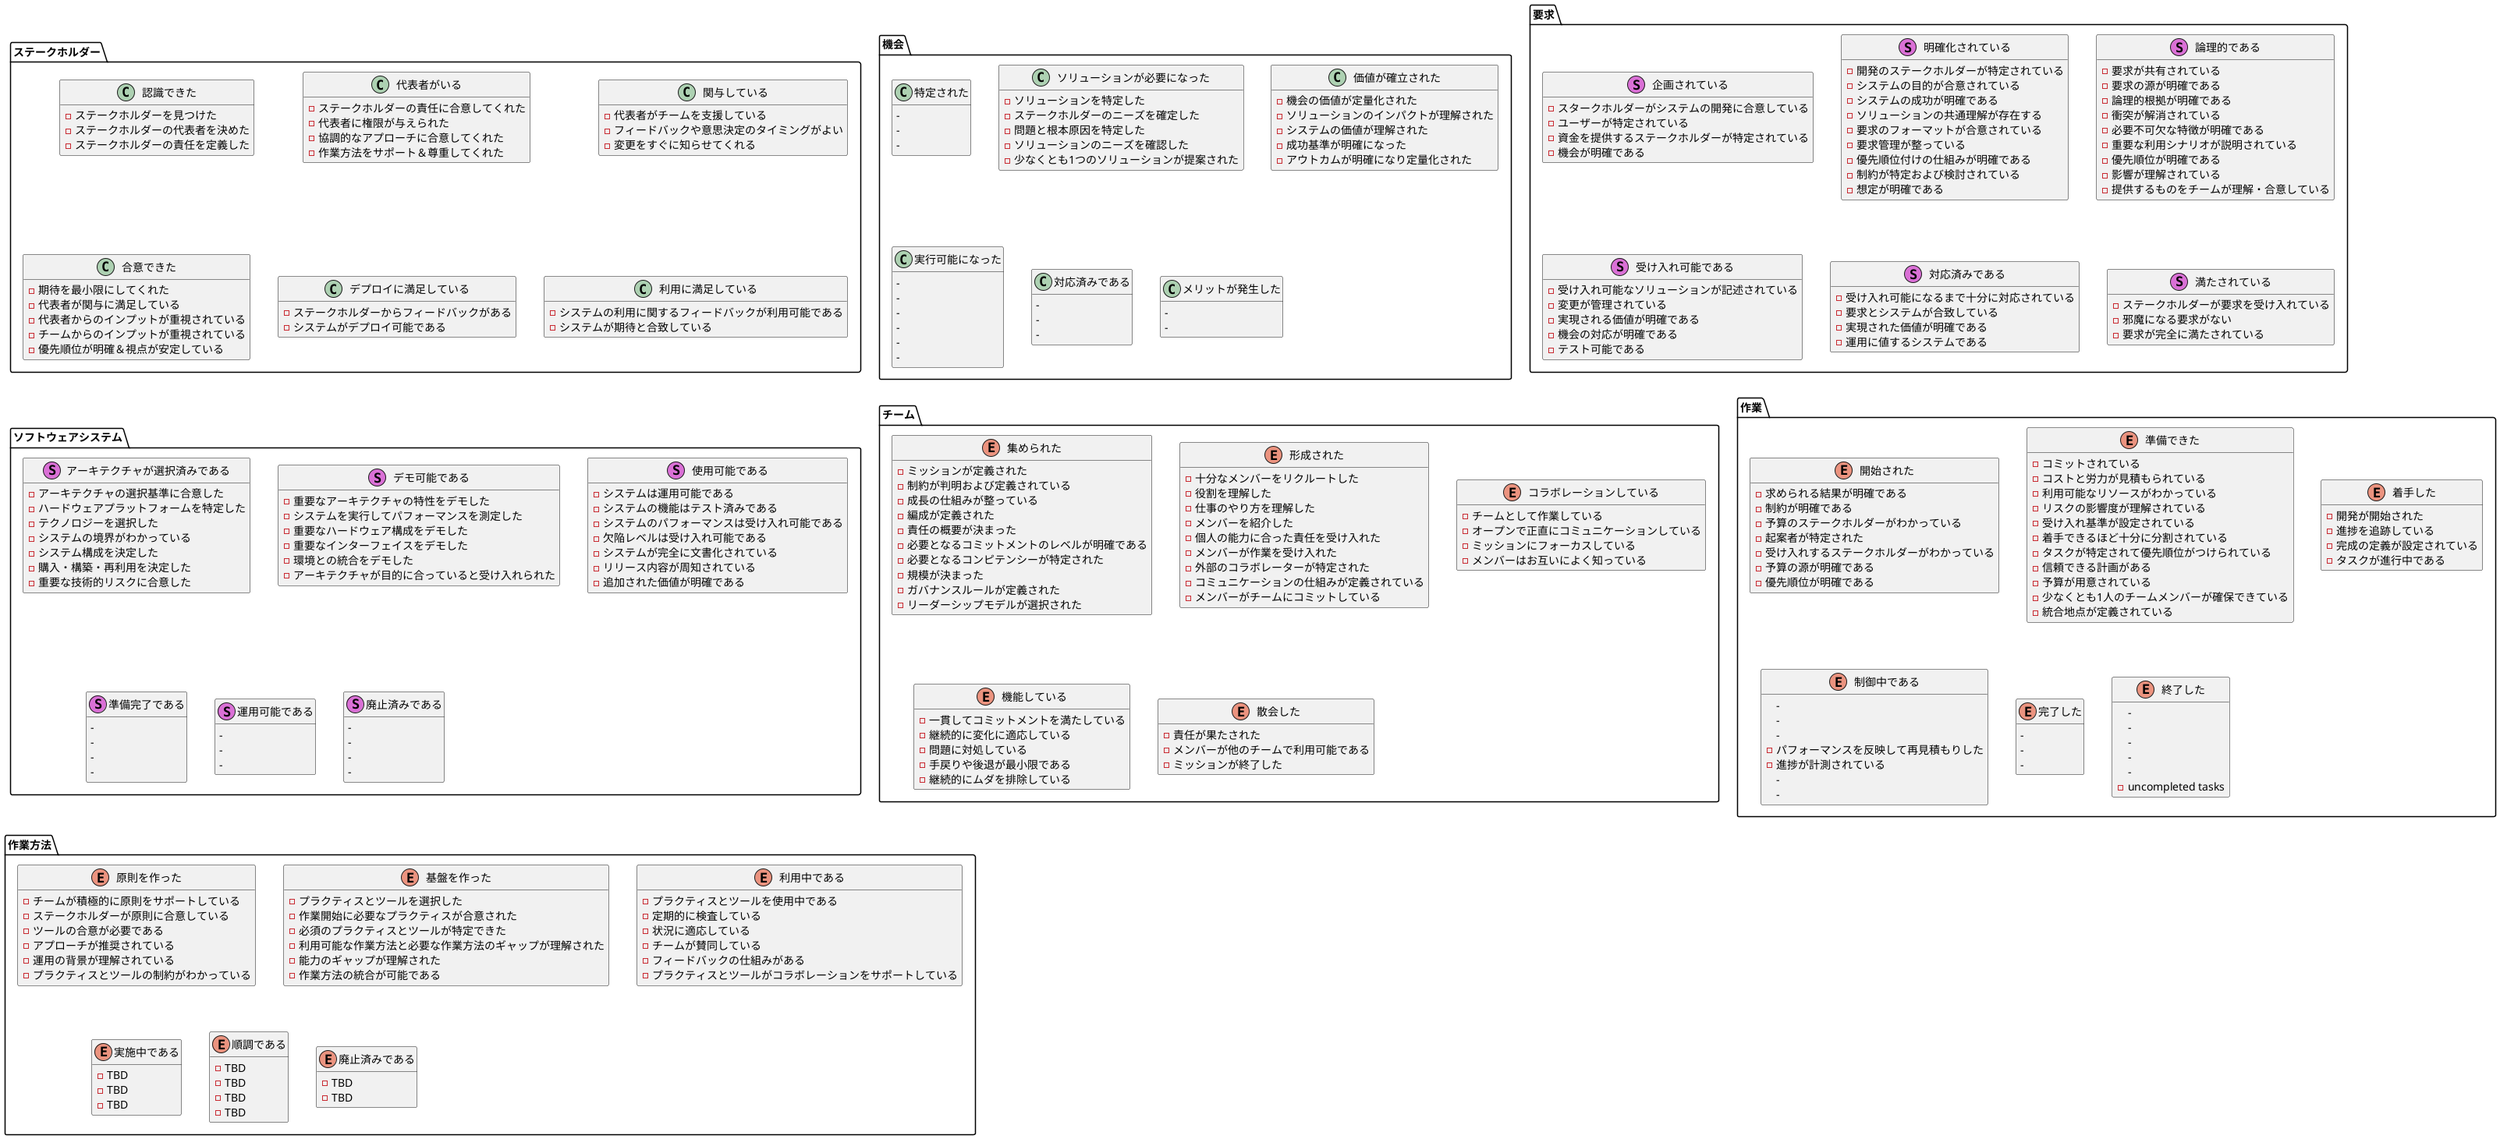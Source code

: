 @startuml
class ステークホルダー.認識できた  {
  -ステークホルダーを見つけた
  -ステークホルダーの代表者を決めた
  -ステークホルダーの責任を定義した
}
class ステークホルダー.代表者がいる  {
  -ステークホルダーの責任に合意してくれた
  -代表者に権限が与えられた
  -協調的なアプローチに合意してくれた
  -作業方法をサポート＆尊重してくれた
}
class ステークホルダー.関与している  {
  -代表者がチームを支援している
  -フィードバックや意思決定のタイミングがよい
  -変更をすぐに知らせてくれる
}
class ステークホルダー.合意できた  {
  -期待を最小限にしてくれた
  -代表者が関与に満足している
  -代表者からのインプットが重視されている
  -チームからのインプットが重視されている
  -優先順位が明確＆視点が安定している
}
class ステークホルダー.デプロイに満足している  {
  -ステークホルダーからフィードバックがある
  -システムがデプロイ可能である
}
class ステークホルダー.利用に満足している  {
  -システムの利用に関するフィードバックが利用可能である
  -システムが期待と合致している
}
class 機会.特定された  {
  -
  -
  -
}
class 機会.ソリューションが必要になった  {
  -ソリューションを特定した
  -ステークホルダーのニーズを確定した
  -問題と根本原因を特定した
  -ソリューションのニーズを確認した
  -少なくとも1つのソリューションが提案された
}
class 機会.価値が確立された  {
  -機会の価値が定量化された
  -ソリューションのインパクトが理解された
  -システムの価値が理解された
  -成功基準が明確になった
  -アウトカムが明確になり定量化された
}
class 機会.実行可能になった  {
  -
  -
  -
  -
  -
  -
}
class 機会.対応済みである  {
  -
  -
  -
}
class 機会.メリットが発生した  {
  -
  -
}
class 要求.企画されている << (S,orchid) >> {
  -スタークホルダーがシステムの開発に合意している
  -ユーザーが特定されている
  -資金を提供するステークホルダーが特定されている
  -機会が明確である
}
class 要求.明確化されている << (S,orchid) >> {
  -開発のステークホルダーが特定されている
  -システムの目的が合意されている
  -システムの成功が明確である
  -ソリューションの共通理解が存在する
  -要求のフォーマットが合意されている
  -要求管理が整っている
  -優先順位付けの仕組みが明確である
  -制約が特定および検討されている
  -想定が明確である
}
class 要求.論理的である << (S,orchid) >> {
  -要求が共有されている
  -要求の源が明確である
  -論理的根拠が明確である
  -衝突が解消されている
  -必要不可欠な特徴が明確である
  -重要な利用シナリオが説明されている
  -優先順位が明確である
  -影響が理解されている
  -提供するものをチームが理解・合意している
}
class 要求.受け入れ可能である << (S,orchid) >> {
  -受け入れ可能なソリューションが記述されている
  -変更が管理されている
  -実現される価値が明確である
  -機会の対応が明確である
  -テスト可能である
}
class 要求.対応済みである << (S,orchid) >> {
  -受け入れ可能になるまで十分に対応されている
  -要求とシステムが合致している
  -実現された価値が明確である
  -運用に値するシステムである
}
class 要求.満たされている << (S,orchid) >> {
  -ステークホルダーが要求を受け入れている
  -邪魔になる要求がない
  -要求が完全に満たされている
}
class ソフトウェアシステム.アーキテクチャが選択済みである << (S,orchid) >> {
  -アーキテクチャの選択基準に合意した
  -ハードウェアプラットフォームを特定した
  -テクノロジーを選択した
  -システムの境界がわかっている
  -システム構成を決定した
  -購入・構築・再利用を決定した
  -重要な技術的リスクに合意した
}
class ソフトウェアシステム.デモ可能である << (S,orchid) >> {
  -重要なアーキテクチャの特性をデモした
  -システムを実行してパフォーマンスを測定した
  -重要なハードウェア構成をデモした
  -重要なインターフェイスをデモした
  -環境との統合をデモした
  -アーキテクチャが目的に合っていると受け入れられた
}
class ソフトウェアシステム.使用可能である << (S,orchid) >> {
  -システムは運用可能である
  -システムの機能はテスト済みである
  -システムのパフォーマンスは受け入れ可能である
  -欠陥レベルは受け入れ可能である
  -システムが完全に文書化されている
  -リリース内容が周知されている
  -追加された価値が明確である
}
class ソフトウェアシステム.準備完了である << (S,orchid) >> {
  -
  -
  -
  -
}
class ソフトウェアシステム.運用可能である << (S,orchid) >> {
  -
  -
  -
}
class ソフトウェアシステム.廃止済みである << (S,orchid) >> {
  -
  -
  -
  -
}
enum チーム.集められた  {
  -ミッションが定義された
  -制約が判明および定義されている
  -成長の仕組みが整っている
  -編成が定義された
  -責任の概要が決まった
  -必要となるコミットメントのレベルが明確である
  -必要となるコンピテンシーが特定された
  -規模が決まった
  -ガバナンスルールが定義された
  -リーダーシップモデルが選択された
}
enum チーム.形成された  {
  -十分なメンバーをリクルートした
  -役割を理解した
  -仕事のやり方を理解した
  -メンバーを紹介した
  -個人の能力に合った責任を受け入れた
  -メンバーが作業を受け入れた
  -外部のコラボレーターが特定された
  -コミュニケーションの仕組みが定義されている
  -メンバーがチームにコミットしている
}
enum チーム.コラボレーションしている  {
  -チームとして作業している
  -オープンで正直にコミュニケーションしている
  -ミッションにフォーカスしている
  -メンバーはお互いによく知っている
}
enum チーム.機能している  {
  -一貫してコミットメントを満たしている
  -継続的に変化に適応している
  -問題に対処している
  -手戻りや後退が最小限である
  -継続的にムダを排除している
}
enum チーム.散会した  {
  -責任が果たされた
  -メンバーが他のチームで利用可能である
  -ミッションが終了した
}
enum 作業.開始された  {
  -求められる結果が明確である
  -制約が明確である
  -予算のステークホルダーがわかっている
  -起案者が特定された
  -受け入れするステークホルダーがわかっている
  -予算の源が明確である
  -優先順位が明確である
}
enum 作業.準備できた  {
  -コミットされている
  -コストと労力が見積もられている
  -利用可能なリソースがわかっている
  -リスクの影響度が理解されている
  -受け入れ基準が設定されている
  -着手できるほど十分に分割されている
  -タスクが特定されて優先順位がつけられている
  -信頼できる計画がある
  -予算が用意されている
  -少なくとも1人のチームメンバーが確保できている
  -統合地点が定義されている
}
enum 作業.着手した  {
  -開発が開始された
  -進捗を追跡している
  -完成の定義が設定されている
  -タスクが進行中である
}
enum 作業.制御中である  {
  -
  -
  -
  -パフォーマンスを反映して再見積もりした
  -進捗が計測されている
  -
  -
}
enum 作業.完了した  {
  -
  -
  -
}
enum 作業.終了した  {
  -
  -
  -
  -
  -
  - uncompleted tasks
}
enum 作業方法.原則を作った  {
  -チームが積極的に原則をサポートしている
  -ステークホルダーが原則に合意している
  -ツールの合意が必要である
  -アプローチが推奨されている
  -運用の背景が理解されている
  -プラクティスとツールの制約がわかっている
}
enum 作業方法.基盤を作った  {
  -プラクティスとツールを選択した
  -作業開始に必要なプラクティスが合意された
  -必須のプラクティスとツールが特定できた
  -利用可能な作業方法と必要な作業方法のギャップが理解された
  -能力のギャップが理解された
  -作業方法の統合が可能である
}
enum 作業方法.利用中である  {
  -プラクティスとツールを使用中である
  -定期的に検査している
  -状況に適応している
  -チームが賛同している
  -フィードバックの仕組みがある
  -プラクティスとツールがコラボレーションをサポートしている
}
enum 作業方法.実施中である  {
  -TBD
  -TBD
  -TBD
}
enum 作業方法.順調である  {
  -TBD
  -TBD
  -TBD
  -TBD
}
enum 作業方法.廃止済みである  {
  -TBD
  -TBD
}
hide empty members
@enduml
